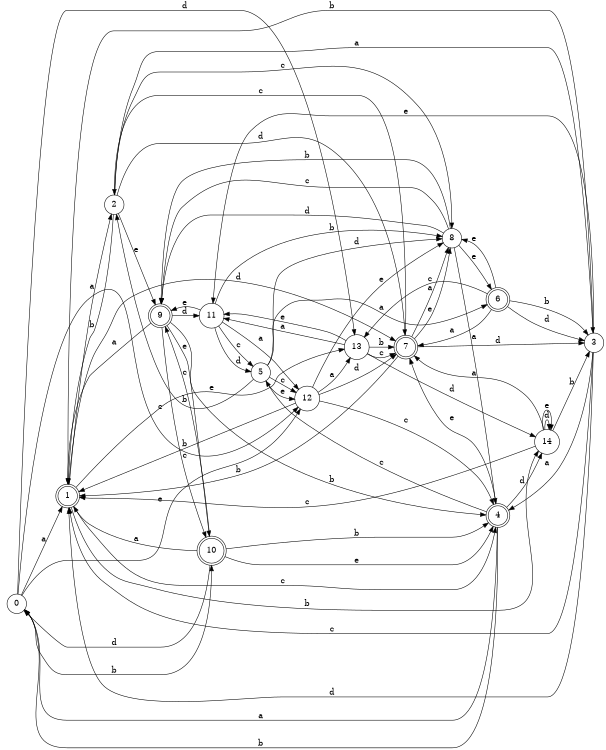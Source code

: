 digraph n12_4 {
__start0 [label="" shape="none"];

rankdir=LR;
size="8,5";

s0 [style="filled", color="black", fillcolor="white" shape="circle", label="0"];
s1 [style="rounded,filled", color="black", fillcolor="white" shape="doublecircle", label="1"];
s2 [style="filled", color="black", fillcolor="white" shape="circle", label="2"];
s3 [style="filled", color="black", fillcolor="white" shape="circle", label="3"];
s4 [style="rounded,filled", color="black", fillcolor="white" shape="doublecircle", label="4"];
s5 [style="filled", color="black", fillcolor="white" shape="circle", label="5"];
s6 [style="rounded,filled", color="black", fillcolor="white" shape="doublecircle", label="6"];
s7 [style="rounded,filled", color="black", fillcolor="white" shape="doublecircle", label="7"];
s8 [style="filled", color="black", fillcolor="white" shape="circle", label="8"];
s9 [style="rounded,filled", color="black", fillcolor="white" shape="doublecircle", label="9"];
s10 [style="rounded,filled", color="black", fillcolor="white" shape="doublecircle", label="10"];
s11 [style="filled", color="black", fillcolor="white" shape="circle", label="11"];
s12 [style="filled", color="black", fillcolor="white" shape="circle", label="12"];
s13 [style="filled", color="black", fillcolor="white" shape="circle", label="13"];
s14 [style="filled", color="black", fillcolor="white" shape="circle", label="14"];
s0 -> s1 [label="a"];
s0 -> s10 [label="b"];
s0 -> s12 [label="c"];
s0 -> s13 [label="d"];
s0 -> s12 [label="e"];
s1 -> s2 [label="a"];
s1 -> s14 [label="b"];
s1 -> s4 [label="c"];
s1 -> s7 [label="d"];
s1 -> s13 [label="e"];
s2 -> s3 [label="a"];
s2 -> s1 [label="b"];
s2 -> s8 [label="c"];
s2 -> s7 [label="d"];
s2 -> s9 [label="e"];
s3 -> s4 [label="a"];
s3 -> s1 [label="b"];
s3 -> s1 [label="c"];
s3 -> s1 [label="d"];
s3 -> s11 [label="e"];
s4 -> s0 [label="a"];
s4 -> s0 [label="b"];
s4 -> s5 [label="c"];
s4 -> s14 [label="d"];
s4 -> s7 [label="e"];
s5 -> s6 [label="a"];
s5 -> s2 [label="b"];
s5 -> s12 [label="c"];
s5 -> s8 [label="d"];
s5 -> s12 [label="e"];
s6 -> s7 [label="a"];
s6 -> s3 [label="b"];
s6 -> s13 [label="c"];
s6 -> s3 [label="d"];
s6 -> s8 [label="e"];
s7 -> s8 [label="a"];
s7 -> s1 [label="b"];
s7 -> s2 [label="c"];
s7 -> s3 [label="d"];
s7 -> s8 [label="e"];
s8 -> s4 [label="a"];
s8 -> s9 [label="b"];
s8 -> s9 [label="c"];
s8 -> s9 [label="d"];
s8 -> s6 [label="e"];
s9 -> s1 [label="a"];
s9 -> s4 [label="b"];
s9 -> s10 [label="c"];
s9 -> s11 [label="d"];
s9 -> s10 [label="e"];
s10 -> s1 [label="a"];
s10 -> s4 [label="b"];
s10 -> s9 [label="c"];
s10 -> s0 [label="d"];
s10 -> s4 [label="e"];
s11 -> s12 [label="a"];
s11 -> s8 [label="b"];
s11 -> s5 [label="c"];
s11 -> s5 [label="d"];
s11 -> s9 [label="e"];
s12 -> s13 [label="a"];
s12 -> s1 [label="b"];
s12 -> s4 [label="c"];
s12 -> s7 [label="d"];
s12 -> s8 [label="e"];
s13 -> s11 [label="a"];
s13 -> s7 [label="b"];
s13 -> s7 [label="c"];
s13 -> s14 [label="d"];
s13 -> s11 [label="e"];
s14 -> s7 [label="a"];
s14 -> s3 [label="b"];
s14 -> s1 [label="c"];
s14 -> s14 [label="d"];
s14 -> s14 [label="e"];

}